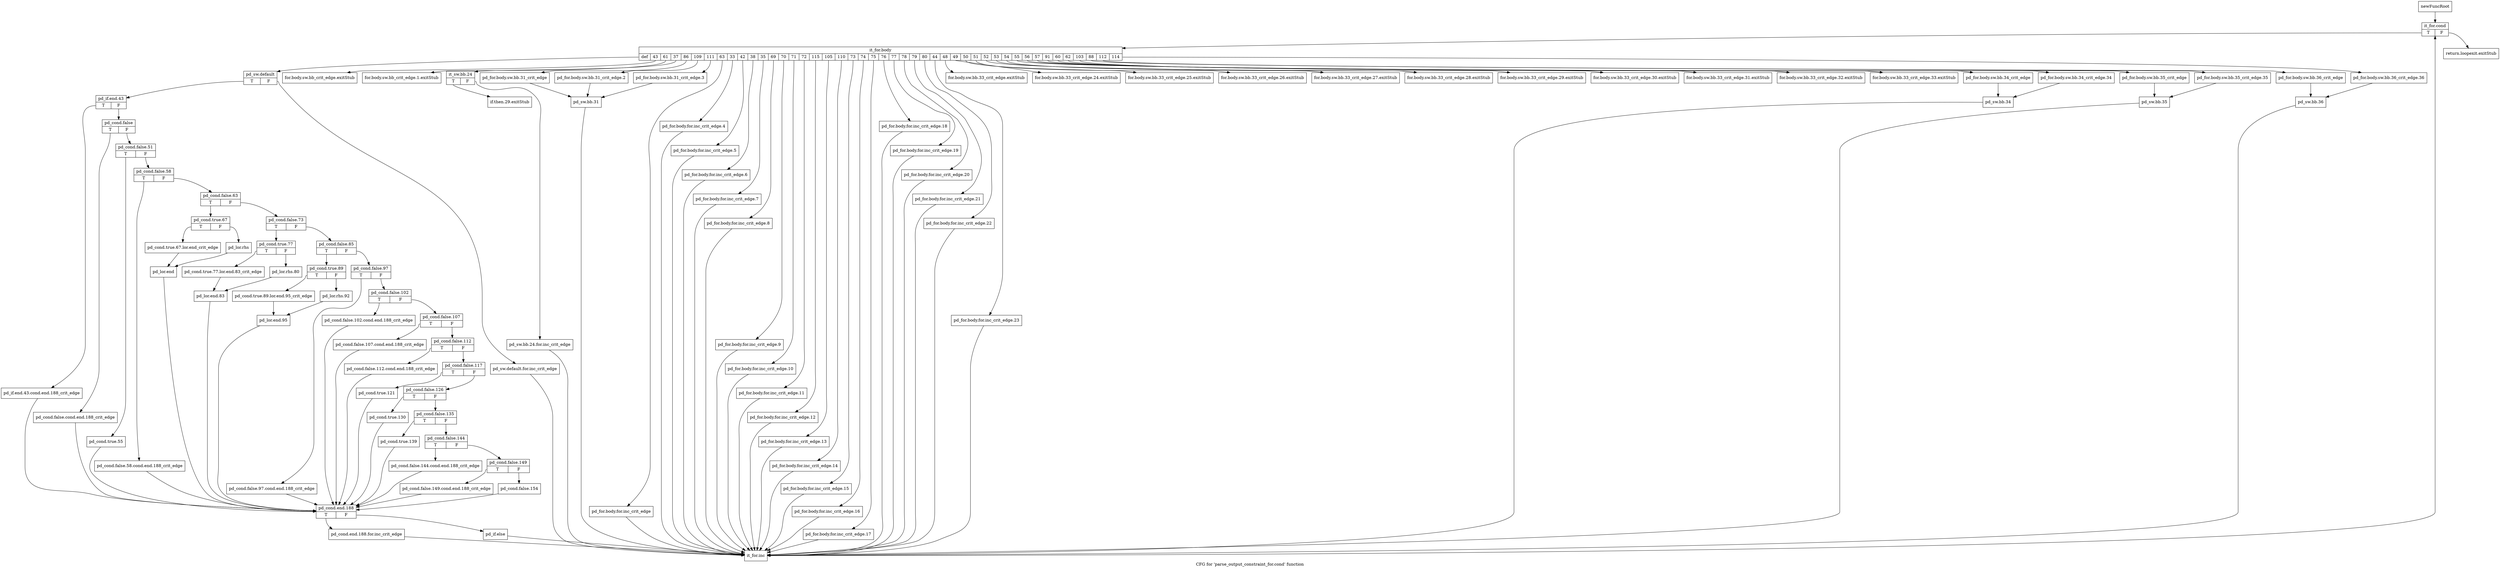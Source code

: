 digraph "CFG for 'parse_output_constraint_for.cond' function" {
	label="CFG for 'parse_output_constraint_for.cond' function";

	Node0xc367fc0 [shape=record,label="{newFuncRoot}"];
	Node0xc367fc0 -> Node0xc3684c0;
	Node0xc368010 [shape=record,label="{return.loopexit.exitStub}"];
	Node0xc368060 [shape=record,label="{for.body.sw.bb_crit_edge.exitStub}"];
	Node0xc3680b0 [shape=record,label="{for.body.sw.bb_crit_edge.1.exitStub}"];
	Node0xc368100 [shape=record,label="{for.body.sw.bb.33_crit_edge.exitStub}"];
	Node0xc368150 [shape=record,label="{for.body.sw.bb.33_crit_edge.24.exitStub}"];
	Node0xc3681a0 [shape=record,label="{for.body.sw.bb.33_crit_edge.25.exitStub}"];
	Node0xc3681f0 [shape=record,label="{for.body.sw.bb.33_crit_edge.26.exitStub}"];
	Node0xc368240 [shape=record,label="{for.body.sw.bb.33_crit_edge.27.exitStub}"];
	Node0xc368290 [shape=record,label="{for.body.sw.bb.33_crit_edge.28.exitStub}"];
	Node0xc3682e0 [shape=record,label="{for.body.sw.bb.33_crit_edge.29.exitStub}"];
	Node0xc368330 [shape=record,label="{for.body.sw.bb.33_crit_edge.30.exitStub}"];
	Node0xc368380 [shape=record,label="{for.body.sw.bb.33_crit_edge.31.exitStub}"];
	Node0xc3683d0 [shape=record,label="{for.body.sw.bb.33_crit_edge.32.exitStub}"];
	Node0xc368420 [shape=record,label="{for.body.sw.bb.33_crit_edge.33.exitStub}"];
	Node0xc368470 [shape=record,label="{if.then.29.exitStub}"];
	Node0xc3684c0 [shape=record,label="{it_for.cond|{<s0>T|<s1>F}}"];
	Node0xc3684c0:s0 -> Node0xc368510;
	Node0xc3684c0:s1 -> Node0xc368010;
	Node0xc368510 [shape=record,label="{it_for.body|{<s0>def|<s1>43|<s2>61|<s3>37|<s4>86|<s5>109|<s6>111|<s7>63|<s8>33|<s9>42|<s10>38|<s11>35|<s12>69|<s13>70|<s14>71|<s15>72|<s16>115|<s17>105|<s18>110|<s19>73|<s20>74|<s21>75|<s22>76|<s23>77|<s24>78|<s25>79|<s26>80|<s27>44|<s28>48|<s29>49|<s30>50|<s31>51|<s32>52|<s33>53|<s34>54|<s35>55|<s36>56|<s37>57|<s38>91|<s39>60|<s40>62|<s41>103|<s42>88|<s43>112|<s44>114}}"];
	Node0xc368510:s0 -> Node0xc3690a0;
	Node0xc368510:s1 -> Node0xc368060;
	Node0xc368510:s2 -> Node0xc3680b0;
	Node0xc368510:s3 -> Node0xc369000;
	Node0xc368510:s4 -> Node0xc368f60;
	Node0xc368510:s5 -> Node0xc368f10;
	Node0xc368510:s6 -> Node0xc368ec0;
	Node0xc368510:s7 -> Node0xc368e70;
	Node0xc368510:s8 -> Node0xc368e20;
	Node0xc368510:s9 -> Node0xc368dd0;
	Node0xc368510:s10 -> Node0xc368d80;
	Node0xc368510:s11 -> Node0xc368d30;
	Node0xc368510:s12 -> Node0xc368ce0;
	Node0xc368510:s13 -> Node0xc368c90;
	Node0xc368510:s14 -> Node0xc368c40;
	Node0xc368510:s15 -> Node0xc368bf0;
	Node0xc368510:s16 -> Node0xc368ba0;
	Node0xc368510:s17 -> Node0xc368b50;
	Node0xc368510:s18 -> Node0xc368b00;
	Node0xc368510:s19 -> Node0xc368ab0;
	Node0xc368510:s20 -> Node0xc368a60;
	Node0xc368510:s21 -> Node0xc368a10;
	Node0xc368510:s22 -> Node0xc3689c0;
	Node0xc368510:s23 -> Node0xc368970;
	Node0xc368510:s24 -> Node0xc368920;
	Node0xc368510:s25 -> Node0xc3688d0;
	Node0xc368510:s26 -> Node0xc368880;
	Node0xc368510:s27 -> Node0xc368830;
	Node0xc368510:s28 -> Node0xc368100;
	Node0xc368510:s29 -> Node0xc368150;
	Node0xc368510:s30 -> Node0xc3681a0;
	Node0xc368510:s31 -> Node0xc3681f0;
	Node0xc368510:s32 -> Node0xc368240;
	Node0xc368510:s33 -> Node0xc368290;
	Node0xc368510:s34 -> Node0xc3682e0;
	Node0xc368510:s35 -> Node0xc368330;
	Node0xc368510:s36 -> Node0xc368380;
	Node0xc368510:s37 -> Node0xc3683d0;
	Node0xc368510:s38 -> Node0xc368420;
	Node0xc368510:s39 -> Node0xc368790;
	Node0xc368510:s40 -> Node0xc368740;
	Node0xc368510:s41 -> Node0xc3686a0;
	Node0xc368510:s42 -> Node0xc368650;
	Node0xc368510:s43 -> Node0xc3685b0;
	Node0xc368510:s44 -> Node0xc368560;
	Node0xc368560 [shape=record,label="{pd_for.body.sw.bb.36_crit_edge.36}"];
	Node0xc368560 -> Node0xc368600;
	Node0xc3685b0 [shape=record,label="{pd_for.body.sw.bb.36_crit_edge}"];
	Node0xc3685b0 -> Node0xc368600;
	Node0xc368600 [shape=record,label="{pd_sw.bb.36}"];
	Node0xc368600 -> Node0xc369f50;
	Node0xc368650 [shape=record,label="{pd_for.body.sw.bb.35_crit_edge.35}"];
	Node0xc368650 -> Node0xc3686f0;
	Node0xc3686a0 [shape=record,label="{pd_for.body.sw.bb.35_crit_edge}"];
	Node0xc3686a0 -> Node0xc3686f0;
	Node0xc3686f0 [shape=record,label="{pd_sw.bb.35}"];
	Node0xc3686f0 -> Node0xc369f50;
	Node0xc368740 [shape=record,label="{pd_for.body.sw.bb.34_crit_edge.34}"];
	Node0xc368740 -> Node0xc3687e0;
	Node0xc368790 [shape=record,label="{pd_for.body.sw.bb.34_crit_edge}"];
	Node0xc368790 -> Node0xc3687e0;
	Node0xc3687e0 [shape=record,label="{pd_sw.bb.34}"];
	Node0xc3687e0 -> Node0xc369f50;
	Node0xc368830 [shape=record,label="{pd_for.body.for.inc_crit_edge.23}"];
	Node0xc368830 -> Node0xc369f50;
	Node0xc368880 [shape=record,label="{pd_for.body.for.inc_crit_edge.22}"];
	Node0xc368880 -> Node0xc369f50;
	Node0xc3688d0 [shape=record,label="{pd_for.body.for.inc_crit_edge.21}"];
	Node0xc3688d0 -> Node0xc369f50;
	Node0xc368920 [shape=record,label="{pd_for.body.for.inc_crit_edge.20}"];
	Node0xc368920 -> Node0xc369f50;
	Node0xc368970 [shape=record,label="{pd_for.body.for.inc_crit_edge.19}"];
	Node0xc368970 -> Node0xc369f50;
	Node0xc3689c0 [shape=record,label="{pd_for.body.for.inc_crit_edge.18}"];
	Node0xc3689c0 -> Node0xc369f50;
	Node0xc368a10 [shape=record,label="{pd_for.body.for.inc_crit_edge.17}"];
	Node0xc368a10 -> Node0xc369f50;
	Node0xc368a60 [shape=record,label="{pd_for.body.for.inc_crit_edge.16}"];
	Node0xc368a60 -> Node0xc369f50;
	Node0xc368ab0 [shape=record,label="{pd_for.body.for.inc_crit_edge.15}"];
	Node0xc368ab0 -> Node0xc369f50;
	Node0xc368b00 [shape=record,label="{pd_for.body.for.inc_crit_edge.14}"];
	Node0xc368b00 -> Node0xc369f50;
	Node0xc368b50 [shape=record,label="{pd_for.body.for.inc_crit_edge.13}"];
	Node0xc368b50 -> Node0xc369f50;
	Node0xc368ba0 [shape=record,label="{pd_for.body.for.inc_crit_edge.12}"];
	Node0xc368ba0 -> Node0xc369f50;
	Node0xc368bf0 [shape=record,label="{pd_for.body.for.inc_crit_edge.11}"];
	Node0xc368bf0 -> Node0xc369f50;
	Node0xc368c40 [shape=record,label="{pd_for.body.for.inc_crit_edge.10}"];
	Node0xc368c40 -> Node0xc369f50;
	Node0xc368c90 [shape=record,label="{pd_for.body.for.inc_crit_edge.9}"];
	Node0xc368c90 -> Node0xc369f50;
	Node0xc368ce0 [shape=record,label="{pd_for.body.for.inc_crit_edge.8}"];
	Node0xc368ce0 -> Node0xc369f50;
	Node0xc368d30 [shape=record,label="{pd_for.body.for.inc_crit_edge.7}"];
	Node0xc368d30 -> Node0xc369f50;
	Node0xc368d80 [shape=record,label="{pd_for.body.for.inc_crit_edge.6}"];
	Node0xc368d80 -> Node0xc369f50;
	Node0xc368dd0 [shape=record,label="{pd_for.body.for.inc_crit_edge.5}"];
	Node0xc368dd0 -> Node0xc369f50;
	Node0xc368e20 [shape=record,label="{pd_for.body.for.inc_crit_edge.4}"];
	Node0xc368e20 -> Node0xc369f50;
	Node0xc368e70 [shape=record,label="{pd_for.body.for.inc_crit_edge}"];
	Node0xc368e70 -> Node0xc369f50;
	Node0xc368ec0 [shape=record,label="{pd_for.body.sw.bb.31_crit_edge.3}"];
	Node0xc368ec0 -> Node0xc368fb0;
	Node0xc368f10 [shape=record,label="{pd_for.body.sw.bb.31_crit_edge.2}"];
	Node0xc368f10 -> Node0xc368fb0;
	Node0xc368f60 [shape=record,label="{pd_for.body.sw.bb.31_crit_edge}"];
	Node0xc368f60 -> Node0xc368fb0;
	Node0xc368fb0 [shape=record,label="{pd_sw.bb.31}"];
	Node0xc368fb0 -> Node0xc369f50;
	Node0xc369000 [shape=record,label="{it_sw.bb.24|{<s0>T|<s1>F}}"];
	Node0xc369000:s0 -> Node0xc368470;
	Node0xc369000:s1 -> Node0xc369050;
	Node0xc369050 [shape=record,label="{pd_sw.bb.24.for.inc_crit_edge}"];
	Node0xc369050 -> Node0xc369f50;
	Node0xc3690a0 [shape=record,label="{pd_sw.default|{<s0>T|<s1>F}}"];
	Node0xc3690a0:s0 -> Node0xc369140;
	Node0xc3690a0:s1 -> Node0xc3690f0;
	Node0xc3690f0 [shape=record,label="{pd_sw.default.for.inc_crit_edge}"];
	Node0xc3690f0 -> Node0xc369f50;
	Node0xc369140 [shape=record,label="{pd_if.end.43|{<s0>T|<s1>F}}"];
	Node0xc369140:s0 -> Node0xc369e10;
	Node0xc369140:s1 -> Node0xc369190;
	Node0xc369190 [shape=record,label="{pd_cond.false|{<s0>T|<s1>F}}"];
	Node0xc369190:s0 -> Node0xc369dc0;
	Node0xc369190:s1 -> Node0xc3691e0;
	Node0xc3691e0 [shape=record,label="{pd_cond.false.51|{<s0>T|<s1>F}}"];
	Node0xc3691e0:s0 -> Node0xc369d70;
	Node0xc3691e0:s1 -> Node0xc369230;
	Node0xc369230 [shape=record,label="{pd_cond.false.58|{<s0>T|<s1>F}}"];
	Node0xc369230:s0 -> Node0xc369d20;
	Node0xc369230:s1 -> Node0xc369280;
	Node0xc369280 [shape=record,label="{pd_cond.false.63|{<s0>T|<s1>F}}"];
	Node0xc369280:s0 -> Node0xc369be0;
	Node0xc369280:s1 -> Node0xc3692d0;
	Node0xc3692d0 [shape=record,label="{pd_cond.false.73|{<s0>T|<s1>F}}"];
	Node0xc3692d0:s0 -> Node0xc369aa0;
	Node0xc3692d0:s1 -> Node0xc369320;
	Node0xc369320 [shape=record,label="{pd_cond.false.85|{<s0>T|<s1>F}}"];
	Node0xc369320:s0 -> Node0xc369960;
	Node0xc369320:s1 -> Node0xc369370;
	Node0xc369370 [shape=record,label="{pd_cond.false.97|{<s0>T|<s1>F}}"];
	Node0xc369370:s0 -> Node0xc369910;
	Node0xc369370:s1 -> Node0xc3693c0;
	Node0xc3693c0 [shape=record,label="{pd_cond.false.102|{<s0>T|<s1>F}}"];
	Node0xc3693c0:s0 -> Node0xc3698c0;
	Node0xc3693c0:s1 -> Node0xc369410;
	Node0xc369410 [shape=record,label="{pd_cond.false.107|{<s0>T|<s1>F}}"];
	Node0xc369410:s0 -> Node0xc369870;
	Node0xc369410:s1 -> Node0xc369460;
	Node0xc369460 [shape=record,label="{pd_cond.false.112|{<s0>T|<s1>F}}"];
	Node0xc369460:s0 -> Node0xc369820;
	Node0xc369460:s1 -> Node0xc3694b0;
	Node0xc3694b0 [shape=record,label="{pd_cond.false.117|{<s0>T|<s1>F}}"];
	Node0xc3694b0:s0 -> Node0xc3697d0;
	Node0xc3694b0:s1 -> Node0xc369500;
	Node0xc369500 [shape=record,label="{pd_cond.false.126|{<s0>T|<s1>F}}"];
	Node0xc369500:s0 -> Node0xc369780;
	Node0xc369500:s1 -> Node0xc369550;
	Node0xc369550 [shape=record,label="{pd_cond.false.135|{<s0>T|<s1>F}}"];
	Node0xc369550:s0 -> Node0xc369730;
	Node0xc369550:s1 -> Node0xc3695a0;
	Node0xc3695a0 [shape=record,label="{pd_cond.false.144|{<s0>T|<s1>F}}"];
	Node0xc3695a0:s0 -> Node0xc3696e0;
	Node0xc3695a0:s1 -> Node0xc3695f0;
	Node0xc3695f0 [shape=record,label="{pd_cond.false.149|{<s0>T|<s1>F}}"];
	Node0xc3695f0:s0 -> Node0xc369690;
	Node0xc3695f0:s1 -> Node0xc369640;
	Node0xc369640 [shape=record,label="{pd_cond.false.154}"];
	Node0xc369640 -> Node0xc369e60;
	Node0xc369690 [shape=record,label="{pd_cond.false.149.cond.end.188_crit_edge}"];
	Node0xc369690 -> Node0xc369e60;
	Node0xc3696e0 [shape=record,label="{pd_cond.false.144.cond.end.188_crit_edge}"];
	Node0xc3696e0 -> Node0xc369e60;
	Node0xc369730 [shape=record,label="{pd_cond.true.139}"];
	Node0xc369730 -> Node0xc369e60;
	Node0xc369780 [shape=record,label="{pd_cond.true.130}"];
	Node0xc369780 -> Node0xc369e60;
	Node0xc3697d0 [shape=record,label="{pd_cond.true.121}"];
	Node0xc3697d0 -> Node0xc369e60;
	Node0xc369820 [shape=record,label="{pd_cond.false.112.cond.end.188_crit_edge}"];
	Node0xc369820 -> Node0xc369e60;
	Node0xc369870 [shape=record,label="{pd_cond.false.107.cond.end.188_crit_edge}"];
	Node0xc369870 -> Node0xc369e60;
	Node0xc3698c0 [shape=record,label="{pd_cond.false.102.cond.end.188_crit_edge}"];
	Node0xc3698c0 -> Node0xc369e60;
	Node0xc369910 [shape=record,label="{pd_cond.false.97.cond.end.188_crit_edge}"];
	Node0xc369910 -> Node0xc369e60;
	Node0xc369960 [shape=record,label="{pd_cond.true.89|{<s0>T|<s1>F}}"];
	Node0xc369960:s0 -> Node0xc369a00;
	Node0xc369960:s1 -> Node0xc3699b0;
	Node0xc3699b0 [shape=record,label="{pd_lor.rhs.92}"];
	Node0xc3699b0 -> Node0xc369a50;
	Node0xc369a00 [shape=record,label="{pd_cond.true.89.lor.end.95_crit_edge}"];
	Node0xc369a00 -> Node0xc369a50;
	Node0xc369a50 [shape=record,label="{pd_lor.end.95}"];
	Node0xc369a50 -> Node0xc369e60;
	Node0xc369aa0 [shape=record,label="{pd_cond.true.77|{<s0>T|<s1>F}}"];
	Node0xc369aa0:s0 -> Node0xc369b40;
	Node0xc369aa0:s1 -> Node0xc369af0;
	Node0xc369af0 [shape=record,label="{pd_lor.rhs.80}"];
	Node0xc369af0 -> Node0xc369b90;
	Node0xc369b40 [shape=record,label="{pd_cond.true.77.lor.end.83_crit_edge}"];
	Node0xc369b40 -> Node0xc369b90;
	Node0xc369b90 [shape=record,label="{pd_lor.end.83}"];
	Node0xc369b90 -> Node0xc369e60;
	Node0xc369be0 [shape=record,label="{pd_cond.true.67|{<s0>T|<s1>F}}"];
	Node0xc369be0:s0 -> Node0xc369c80;
	Node0xc369be0:s1 -> Node0xc369c30;
	Node0xc369c30 [shape=record,label="{pd_lor.rhs}"];
	Node0xc369c30 -> Node0xc369cd0;
	Node0xc369c80 [shape=record,label="{pd_cond.true.67.lor.end_crit_edge}"];
	Node0xc369c80 -> Node0xc369cd0;
	Node0xc369cd0 [shape=record,label="{pd_lor.end}"];
	Node0xc369cd0 -> Node0xc369e60;
	Node0xc369d20 [shape=record,label="{pd_cond.false.58.cond.end.188_crit_edge}"];
	Node0xc369d20 -> Node0xc369e60;
	Node0xc369d70 [shape=record,label="{pd_cond.true.55}"];
	Node0xc369d70 -> Node0xc369e60;
	Node0xc369dc0 [shape=record,label="{pd_cond.false.cond.end.188_crit_edge}"];
	Node0xc369dc0 -> Node0xc369e60;
	Node0xc369e10 [shape=record,label="{pd_if.end.43.cond.end.188_crit_edge}"];
	Node0xc369e10 -> Node0xc369e60;
	Node0xc369e60 [shape=record,label="{pd_cond.end.188|{<s0>T|<s1>F}}"];
	Node0xc369e60:s0 -> Node0xc369f00;
	Node0xc369e60:s1 -> Node0xc369eb0;
	Node0xc369eb0 [shape=record,label="{pd_if.else}"];
	Node0xc369eb0 -> Node0xc369f50;
	Node0xc369f00 [shape=record,label="{pd_cond.end.188.for.inc_crit_edge}"];
	Node0xc369f00 -> Node0xc369f50;
	Node0xc369f50 [shape=record,label="{it_for.inc}"];
	Node0xc369f50 -> Node0xc3684c0;
}
